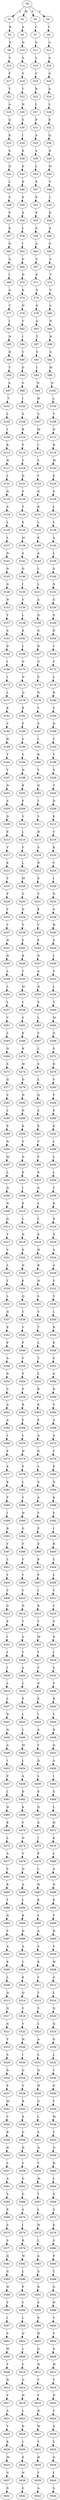strict digraph  {
	S0 -> S1 [ label = L ];
	S0 -> S2 [ label = M ];
	S0 -> S3 [ label = S ];
	S0 -> S4 [ label = V ];
	S1 -> S5 [ label = R ];
	S2 -> S6 [ label = A ];
	S3 -> S7 [ label = C ];
	S4 -> S8 [ label = V ];
	S5 -> S9 [ label = F ];
	S6 -> S10 [ label = N ];
	S7 -> S11 [ label = G ];
	S8 -> S12 [ label = S ];
	S9 -> S13 [ label = V ];
	S10 -> S14 [ label = A ];
	S11 -> S15 [ label = L ];
	S12 -> S16 [ label = A ];
	S13 -> S17 [ label = P ];
	S14 -> S18 [ label = S ];
	S15 -> S19 [ label = C ];
	S16 -> S20 [ label = A ];
	S17 -> S21 [ label = T ];
	S18 -> S22 [ label = T ];
	S19 -> S23 [ label = R ];
	S20 -> S24 [ label = A ];
	S21 -> S25 [ label = A ];
	S22 -> S26 [ label = N ];
	S23 -> S27 [ label = I ];
	S24 -> S28 [ label = L ];
	S25 -> S29 [ label = Q ];
	S26 -> S30 [ label = S ];
	S27 -> S31 [ label = P ];
	S28 -> S32 [ label = K ];
	S29 -> S33 [ label = K ];
	S30 -> S34 [ label = I ];
	S31 -> S35 [ label = A ];
	S32 -> S36 [ label = Q ];
	S33 -> S37 [ label = S ];
	S34 -> S38 [ label = K ];
	S35 -> S39 [ label = A ];
	S36 -> S40 [ label = D ];
	S37 -> S41 [ label = D ];
	S38 -> S42 [ label = D ];
	S39 -> S43 [ label = L ];
	S40 -> S44 [ label = M ];
	S41 -> S45 [ label = L ];
	S42 -> S46 [ label = K ];
	S43 -> S47 [ label = K ];
	S44 -> S48 [ label = V ];
	S45 -> S49 [ label = S ];
	S46 -> S50 [ label = E ];
	S47 -> S51 [ label = P ];
	S48 -> S52 [ label = L ];
	S49 -> S53 [ label = P ];
	S50 -> S54 [ label = E ];
	S51 -> S55 [ label = E ];
	S52 -> S56 [ label = D ];
	S53 -> S57 [ label = E ];
	S54 -> S58 [ label = L ];
	S55 -> S59 [ label = G ];
	S56 -> S60 [ label = A ];
	S57 -> S61 [ label = N ];
	S58 -> S62 [ label = I ];
	S59 -> S63 [ label = A ];
	S60 -> S64 [ label = G ];
	S61 -> S65 [ label = A ];
	S62 -> S66 [ label = G ];
	S63 -> S67 [ label = S ];
	S64 -> S68 [ label = A ];
	S65 -> S69 [ label = I ];
	S66 -> S70 [ label = D ];
	S67 -> S71 [ label = E ];
	S68 -> S72 [ label = T ];
	S69 -> S73 [ label = A ];
	S70 -> S74 [ label = K ];
	S71 -> S75 [ label = S ];
	S72 -> S76 [ label = V ];
	S73 -> S77 [ label = T ];
	S74 -> S78 [ label = N ];
	S75 -> S79 [ label = S ];
	S76 -> S80 [ label = L ];
	S77 -> S81 [ label = I ];
	S78 -> S82 [ label = V ];
	S79 -> S83 [ label = G ];
	S80 -> S84 [ label = N ];
	S81 -> S85 [ label = N ];
	S82 -> S86 [ label = I ];
	S83 -> S87 [ label = T ];
	S84 -> S88 [ label = H ];
	S85 -> S89 [ label = H ];
	S86 -> S90 [ label = V ];
	S87 -> S91 [ label = V ];
	S88 -> S92 [ label = S ];
	S89 -> S93 [ label = T ];
	S90 -> S94 [ label = D ];
	S91 -> S95 [ label = I ];
	S92 -> S96 [ label = M ];
	S93 -> S97 [ label = A ];
	S94 -> S98 [ label = S ];
	S95 -> S99 [ label = N ];
	S96 -> S100 [ label = N ];
	S97 -> S101 [ label = T ];
	S98 -> S102 [ label = I ];
	S99 -> S103 [ label = H ];
	S100 -> S104 [ label = L ];
	S101 -> S105 [ label = L ];
	S102 -> S106 [ label = S ];
	S103 -> S107 [ label = S ];
	S104 -> S108 [ label = V ];
	S105 -> S109 [ label = I ];
	S106 -> S110 [ label = R ];
	S107 -> S111 [ label = M ];
	S108 -> S112 [ label = Q ];
	S109 -> S113 [ label = R ];
	S110 -> S114 [ label = F ];
	S111 -> S115 [ label = I ];
	S112 -> S116 [ label = R ];
	S113 -> S117 [ label = H ];
	S114 -> S118 [ label = Y ];
	S115 -> S119 [ label = L ];
	S116 -> S120 [ label = M ];
	S117 -> S121 [ label = L ];
	S118 -> S122 [ label = N ];
	S119 -> S123 [ label = V ];
	S120 -> S124 [ label = E ];
	S121 -> S125 [ label = Q ];
	S122 -> S126 [ label = S ];
	S123 -> S127 [ label = Q ];
	S124 -> S128 [ label = S ];
	S125 -> S129 [ label = A ];
	S126 -> S130 [ label = T ];
	S127 -> S131 [ label = R ];
	S128 -> S132 [ label = L ];
	S129 -> S133 [ label = L ];
	S130 -> S134 [ label = E ];
	S131 -> S135 [ label = L ];
	S132 -> S136 [ label = L ];
	S133 -> S137 [ label = L ];
	S134 -> S138 [ label = M ];
	S135 -> S139 [ label = E ];
	S136 -> S140 [ label = A ];
	S137 -> S141 [ label = N ];
	S138 -> S142 [ label = S ];
	S139 -> S143 [ label = A ];
	S140 -> S144 [ label = L ];
	S141 -> S145 [ label = N ];
	S142 -> S146 [ label = D ];
	S143 -> S147 [ label = L ];
	S144 -> S148 [ label = G ];
	S145 -> S149 [ label = G ];
	S146 -> S150 [ label = I ];
	S147 -> S151 [ label = L ];
	S148 -> S152 [ label = N ];
	S149 -> S153 [ label = N ];
	S150 -> S154 [ label = V ];
	S151 -> S155 [ label = A ];
	S152 -> S156 [ label = G ];
	S153 -> S157 [ label = Y ];
	S154 -> S158 [ label = L ];
	S155 -> S159 [ label = Q ];
	S156 -> S160 [ label = S ];
	S157 -> S161 [ label = S ];
	S158 -> S162 [ label = K ];
	S159 -> S163 [ label = G ];
	S160 -> S164 [ label = D ];
	S161 -> S165 [ label = D ];
	S162 -> S166 [ label = L ];
	S163 -> S167 [ label = N ];
	S164 -> S168 [ label = V ];
	S165 -> S169 [ label = I ];
	S166 -> S170 [ label = G ];
	S167 -> S171 [ label = G ];
	S168 -> S172 [ label = T ];
	S169 -> S173 [ label = I ];
	S170 -> S174 [ label = N ];
	S171 -> S175 [ label = S ];
	S172 -> S176 [ label = L ];
	S173 -> S177 [ label = L ];
	S174 -> S178 [ label = Q ];
	S175 -> S179 [ label = D ];
	S176 -> S180 [ label = R ];
	S177 -> S181 [ label = K ];
	S178 -> S182 [ label = R ];
	S179 -> S183 [ label = V ];
	S180 -> S184 [ label = V ];
	S181 -> S185 [ label = V ];
	S182 -> S186 [ label = F ];
	S183 -> S187 [ label = S ];
	S184 -> S188 [ label = Q ];
	S185 -> S189 [ label = H ];
	S186 -> S190 [ label = S ];
	S187 -> S191 [ label = L ];
	S188 -> S192 [ label = T ];
	S189 -> S193 [ label = T ];
	S190 -> S194 [ label = S ];
	S191 -> S195 [ label = R ];
	S192 -> S196 [ label = V ];
	S193 -> S197 [ label = T ];
	S194 -> S198 [ label = H ];
	S195 -> S199 [ label = V ];
	S196 -> S200 [ label = S ];
	S197 -> S201 [ label = N ];
	S198 -> S202 [ label = R ];
	S199 -> S203 [ label = Q ];
	S200 -> S204 [ label = T ];
	S201 -> S205 [ label = S ];
	S202 -> S206 [ label = F ];
	S203 -> S207 [ label = T ];
	S204 -> S208 [ label = D ];
	S205 -> S209 [ label = D ];
	S206 -> S210 [ label = V ];
	S207 -> S211 [ label = V ];
	S208 -> S212 [ label = E ];
	S209 -> S213 [ label = E ];
	S210 -> S214 [ label = L ];
	S211 -> S215 [ label = H ];
	S212 -> S216 [ label = V ];
	S213 -> S217 [ label = V ];
	S214 -> S218 [ label = V ];
	S215 -> S219 [ label = S ];
	S216 -> S220 [ label = K ];
	S217 -> S221 [ label = K ];
	S218 -> S222 [ label = L ];
	S219 -> S223 [ label = D ];
	S220 -> S224 [ label = V ];
	S221 -> S225 [ label = V ];
	S222 -> S226 [ label = M ];
	S223 -> S227 [ label = E ];
	S224 -> S228 [ label = I ];
	S225 -> S229 [ label = F ];
	S226 -> S230 [ label = S ];
	S227 -> S231 [ label = V ];
	S228 -> S232 [ label = Q ];
	S229 -> S233 [ label = Y ];
	S230 -> S234 [ label = D ];
	S231 -> S235 [ label = K ];
	S232 -> S236 [ label = A ];
	S233 -> S237 [ label = T ];
	S234 -> S238 [ label = V ];
	S235 -> S239 [ label = V ];
	S236 -> S240 [ label = H ];
	S237 -> S241 [ label = H ];
	S238 -> S242 [ label = F ];
	S239 -> S243 [ label = F ];
	S240 -> S244 [ label = S ];
	S241 -> S245 [ label = H ];
	S242 -> S246 [ label = R ];
	S243 -> S247 [ label = Q ];
	S244 -> S248 [ label = L ];
	S245 -> S249 [ label = L ];
	S246 -> S250 [ label = T ];
	S247 -> S251 [ label = A ];
	S248 -> S252 [ label = V ];
	S249 -> S253 [ label = L ];
	S250 -> S254 [ label = M ];
	S251 -> S255 [ label = H ];
	S252 -> S256 [ label = L ];
	S253 -> S257 [ label = L ];
	S254 -> S258 [ label = C ];
	S255 -> S259 [ label = S ];
	S256 -> S260 [ label = T ];
	S257 -> S261 [ label = V ];
	S258 -> S262 [ label = S ];
	S259 -> S263 [ label = L ];
	S260 -> S264 [ label = M ];
	S261 -> S265 [ label = L ];
	S262 -> S266 [ label = K ];
	S263 -> S267 [ label = V ];
	S264 -> S268 [ label = Q ];
	S265 -> S269 [ label = Q ];
	S266 -> S270 [ label = R ];
	S267 -> S271 [ label = L ];
	S268 -> S272 [ label = S ];
	S269 -> S273 [ label = S ];
	S270 -> S274 [ label = W ];
	S271 -> S275 [ label = S ];
	S272 -> S276 [ label = D ];
	S273 -> S277 [ label = Q ];
	S274 -> S278 [ label = D ];
	S275 -> S279 [ label = L ];
	S276 -> S280 [ label = V ];
	S277 -> S281 [ label = V ];
	S278 -> S282 [ label = N ];
	S279 -> S283 [ label = Q ];
	S280 -> S284 [ label = F ];
	S281 -> S285 [ label = L ];
	S282 -> S286 [ label = N ];
	S283 -> S287 [ label = S ];
	S284 -> S288 [ label = E ];
	S285 -> S289 [ label = E ];
	S286 -> S290 [ label = K ];
	S287 -> S291 [ label = E ];
	S288 -> S292 [ label = E ];
	S289 -> S293 [ label = N ];
	S290 -> S294 [ label = V ];
	S291 -> S295 [ label = V ];
	S292 -> S296 [ label = L ];
	S293 -> S297 [ label = M ];
	S294 -> S298 [ label = N ];
	S295 -> S299 [ label = F ];
	S296 -> S300 [ label = L ];
	S297 -> S301 [ label = L ];
	S298 -> S302 [ label = E ];
	S299 -> S303 [ label = E ];
	S300 -> S304 [ label = L ];
	S301 -> S305 [ label = Q ];
	S302 -> S306 [ label = I ];
	S303 -> S307 [ label = G ];
	S304 -> S308 [ label = T ];
	S305 -> S309 [ label = N ];
	S306 -> S310 [ label = E ];
	S307 -> S311 [ label = L ];
	S308 -> S312 [ label = R ];
	S309 -> S313 [ label = Q ];
	S310 -> S314 [ label = L ];
	S311 -> S315 [ label = L ];
	S312 -> S316 [ label = N ];
	S313 -> S317 [ label = T ];
	S314 -> S318 [ label = N ];
	S315 -> S319 [ label = E ];
	S316 -> S320 [ label = S ];
	S317 -> S321 [ label = V ];
	S318 -> S322 [ label = E ];
	S319 -> S323 [ label = H ];
	S320 -> S324 [ label = S ];
	S321 -> S325 [ label = L ];
	S322 -> S326 [ label = N ];
	S323 -> S327 [ label = R ];
	S324 -> S328 [ label = A ];
	S325 -> S329 [ label = T ];
	S326 -> S330 [ label = E ];
	S327 -> S331 [ label = N ];
	S328 -> S332 [ label = V ];
	S329 -> S333 [ label = L ];
	S330 -> S334 [ label = Q ];
	S331 -> S335 [ label = S ];
	S332 -> S336 [ label = V ];
	S333 -> S337 [ label = Q ];
	S334 -> S338 [ label = C ];
	S335 -> S339 [ label = S ];
	S336 -> S340 [ label = L ];
	S337 -> S341 [ label = E ];
	S338 -> S342 [ label = V ];
	S339 -> S343 [ label = T ];
	S340 -> S344 [ label = R ];
	S341 -> S345 [ label = P ];
	S342 -> S346 [ label = P ];
	S343 -> S347 [ label = L ];
	S344 -> S348 [ label = E ];
	S345 -> S349 [ label = A ];
	S346 -> S350 [ label = V ];
	S347 -> S351 [ label = T ];
	S348 -> S352 [ label = S ];
	S349 -> S353 [ label = D ];
	S350 -> S354 [ label = F ];
	S351 -> S355 [ label = L ];
	S352 -> S356 [ label = A ];
	S353 -> S357 [ label = C ];
	S354 -> S358 [ label = P ];
	S355 -> S359 [ label = R ];
	S356 -> S360 [ label = D ];
	S357 -> S361 [ label = A ];
	S358 -> S362 [ label = R ];
	S359 -> S363 [ label = E ];
	S360 -> S364 [ label = C ];
	S361 -> S365 [ label = A ];
	S362 -> S366 [ label = F ];
	S363 -> S367 [ label = P ];
	S364 -> S368 [ label = A ];
	S365 -> S369 [ label = L ];
	S366 -> S370 [ label = L ];
	S367 -> S371 [ label = A ];
	S368 -> S372 [ label = A ];
	S369 -> S373 [ label = F ];
	S370 -> S374 [ label = H ];
	S371 -> S375 [ label = D ];
	S372 -> S376 [ label = V ];
	S373 -> S377 [ label = E ];
	S374 -> S378 [ label = F ];
	S375 -> S379 [ label = C ];
	S376 -> S380 [ label = F ];
	S377 -> S381 [ label = K ];
	S378 -> S382 [ label = L ];
	S379 -> S383 [ label = A ];
	S380 -> S384 [ label = D ];
	S381 -> S385 [ label = F ];
	S382 -> S386 [ label = Y ];
	S383 -> S387 [ label = A ];
	S384 -> S388 [ label = K ];
	S385 -> S389 [ label = I ];
	S386 -> S390 [ label = H ];
	S387 -> S391 [ label = V ];
	S388 -> S392 [ label = F ];
	S389 -> S393 [ label = R ];
	S390 -> S394 [ label = G ];
	S391 -> S395 [ label = F ];
	S392 -> S396 [ label = I ];
	S393 -> S397 [ label = Y ];
	S394 -> S398 [ label = T ];
	S395 -> S399 [ label = E ];
	S396 -> S400 [ label = R ];
	S397 -> S401 [ label = L ];
	S398 -> S402 [ label = V ];
	S399 -> S403 [ label = K ];
	S400 -> S404 [ label = Y ];
	S401 -> S405 [ label = Y ];
	S402 -> S406 [ label = Y ];
	S403 -> S407 [ label = F ];
	S404 -> S408 [ label = L ];
	S405 -> S409 [ label = C ];
	S406 -> S410 [ label = V ];
	S407 -> S411 [ label = I ];
	S408 -> S412 [ label = Y ];
	S409 -> S413 [ label = G ];
	S410 -> S414 [ label = N ];
	S411 -> S415 [ label = R ];
	S412 -> S416 [ label = C ];
	S413 -> S417 [ label = E ];
	S414 -> S418 [ label = T ];
	S415 -> S419 [ label = Y ];
	S416 -> S420 [ label = G ];
	S417 -> S421 [ label = I ];
	S418 -> S422 [ label = S ];
	S419 -> S423 [ label = M ];
	S420 -> S424 [ label = D ];
	S421 -> S425 [ label = I ];
	S422 -> S426 [ label = T ];
	S423 -> S427 [ label = Y ];
	S424 -> S428 [ label = I ];
	S425 -> S429 [ label = I ];
	S426 -> S430 [ label = A ];
	S427 -> S431 [ label = C ];
	S428 -> S432 [ label = S ];
	S429 -> S433 [ label = L ];
	S430 -> S434 [ label = L ];
	S431 -> S435 [ label = G ];
	S432 -> S436 [ label = V ];
	S433 -> S437 [ label = L ];
	S434 -> S438 [ label = P ];
	S435 -> S439 [ label = E ];
	S436 -> S440 [ label = R ];
	S437 -> S441 [ label = D ];
	S438 -> S442 [ label = L ];
	S439 -> S443 [ label = I ];
	S440 -> S444 [ label = L ];
	S441 -> S445 [ label = Q ];
	S442 -> S446 [ label = L ];
	S443 -> S447 [ label = A ];
	S444 -> S448 [ label = D ];
	S445 -> S449 [ label = A ];
	S446 -> S450 [ label = M ];
	S447 -> S451 [ label = V ];
	S448 -> S452 [ label = Q ];
	S449 -> S453 [ label = I ];
	S450 -> S454 [ label = L ];
	S451 -> S455 [ label = Q ];
	S452 -> S456 [ label = A ];
	S453 -> S457 [ label = P ];
	S454 -> S458 [ label = A ];
	S455 -> S459 [ label = L ];
	S456 -> S460 [ label = I ];
	S457 -> S461 [ label = L ];
	S458 -> S462 [ label = D ];
	S459 -> S463 [ label = E ];
	S460 -> S464 [ label = S ];
	S461 -> S465 [ label = H ];
	S462 -> S466 [ label = K ];
	S463 -> S467 [ label = Q ];
	S464 -> S468 [ label = L ];
	S465 -> S469 [ label = K ];
	S466 -> S470 [ label = Y ];
	S467 -> S471 [ label = A ];
	S468 -> S472 [ label = H ];
	S469 -> S473 [ label = L ];
	S470 -> S474 [ label = N ];
	S471 -> S475 [ label = I ];
	S472 -> S476 [ label = K ];
	S473 -> S477 [ label = A ];
	S474 -> S478 [ label = V ];
	S475 -> S479 [ label = P ];
	S476 -> S480 [ label = L ];
	S477 -> S481 [ label = S ];
	S478 -> S482 [ label = Q ];
	S479 -> S483 [ label = L ];
	S480 -> S484 [ label = A ];
	S481 -> S485 [ label = K ];
	S482 -> S486 [ label = A ];
	S483 -> S487 [ label = H ];
	S484 -> S488 [ label = N ];
	S485 -> S489 [ label = Y ];
	S486 -> S490 [ label = L ];
	S487 -> S491 [ label = K ];
	S488 -> S492 [ label = K ];
	S489 -> S493 [ label = Q ];
	S490 -> S494 [ label = K ];
	S491 -> S495 [ label = L ];
	S492 -> S496 [ label = Y ];
	S493 -> S497 [ label = V ];
	S494 -> S498 [ label = Q ];
	S495 -> S499 [ label = A ];
	S496 -> S500 [ label = H ];
	S497 -> S501 [ label = A ];
	S498 -> S502 [ label = A ];
	S499 -> S503 [ label = S ];
	S500 -> S504 [ label = V ];
	S501 -> S505 [ label = E ];
	S502 -> S506 [ label = C ];
	S503 -> S507 [ label = K ];
	S504 -> S508 [ label = W ];
	S505 -> S509 [ label = L ];
	S506 -> S510 [ label = E ];
	S507 -> S511 [ label = Y ];
	S508 -> S512 [ label = G ];
	S509 -> S513 [ label = Q ];
	S510 -> S514 [ label = Q ];
	S511 -> S515 [ label = T ];
	S512 -> S516 [ label = L ];
	S513 -> S517 [ label = Q ];
	S514 -> S518 [ label = Y ];
	S515 -> S519 [ label = V ];
	S516 -> S520 [ label = Q ];
	S517 -> S521 [ label = G ];
	S518 -> S522 [ label = V ];
	S519 -> S523 [ label = L ];
	S520 -> S524 [ label = Q ];
	S521 -> S525 [ label = V ];
	S522 -> S526 [ label = H ];
	S523 -> S527 [ label = A ];
	S524 -> S528 [ label = G ];
	S525 -> S529 [ label = S ];
	S526 -> S530 [ label = I ];
	S527 -> S531 [ label = L ];
	S528 -> S532 [ label = L ];
	S529 -> S533 [ label = D ];
	S530 -> S534 [ label = Q ];
	S531 -> S535 [ label = Q ];
	S532 -> S536 [ label = T ];
	S533 -> S537 [ label = F ];
	S534 -> S538 [ label = V ];
	S535 -> S539 [ label = H ];
	S536 -> S540 [ label = Q ];
	S537 -> S541 [ label = M ];
	S538 -> S542 [ label = R ];
	S539 -> S543 [ label = G ];
	S540 -> S544 [ label = Y ];
	S541 -> S545 [ label = V ];
	S542 -> S546 [ label = E ];
	S543 -> S547 [ label = L ];
	S544 -> S548 [ label = M ];
	S545 -> S549 [ label = R ];
	S546 -> S550 [ label = G ];
	S547 -> S551 [ label = S ];
	S548 -> S552 [ label = T ];
	S549 -> S553 [ label = H ];
	S550 -> S554 [ label = N ];
	S551 -> S555 [ label = Q ];
	S552 -> S556 [ label = Q ];
	S553 -> S557 [ label = L ];
	S554 -> S558 [ label = V ];
	S555 -> S559 [ label = Y ];
	S556 -> S560 [ label = H ];
	S557 -> S561 [ label = A ];
	S558 -> S562 [ label = G ];
	S559 -> S563 [ label = M ];
	S560 -> S564 [ label = L ];
	S561 -> S565 [ label = S ];
	S562 -> S566 [ label = G ];
	S563 -> S567 [ label = T ];
	S564 -> S568 [ label = S ];
	S565 -> S569 [ label = E ];
	S566 -> S570 [ label = A ];
	S567 -> S571 [ label = L ];
	S568 -> S572 [ label = S ];
	S569 -> S573 [ label = S ];
	S570 -> S574 [ label = I ];
	S571 -> S575 [ label = H ];
	S572 -> S576 [ label = E ];
	S573 -> S577 [ label = S ];
	S574 -> S578 [ label = R ];
	S575 -> S579 [ label = L ];
	S576 -> S580 [ label = S ];
	S577 -> S581 [ label = Q ];
	S578 -> S582 [ label = W ];
	S579 -> S583 [ label = A ];
	S580 -> S584 [ label = P ];
	S581 -> S585 [ label = G ];
	S582 -> S586 [ label = L ];
	S583 -> S587 [ label = S ];
	S584 -> S588 [ label = T ];
	S585 -> S589 [ label = H ];
	S586 -> S590 [ label = P ];
	S587 -> S591 [ label = D ];
	S588 -> S592 [ label = G ];
	S589 -> S593 [ label = V ];
	S590 -> S594 [ label = Y ];
	S591 -> S595 [ label = S ];
	S592 -> S596 [ label = H ];
	S593 -> S597 [ label = I ];
	S594 -> S598 [ label = L ];
	S595 -> S599 [ label = P ];
	S596 -> S600 [ label = V ];
	S597 -> S601 [ label = S ];
	S598 -> S602 [ label = Q ];
	S599 -> S603 [ label = H ];
	S600 -> S604 [ label = V ];
	S601 -> S605 [ label = W ];
	S602 -> S606 [ label = L ];
	S603 -> S607 [ label = G ];
	S604 -> S608 [ label = G ];
	S605 -> S609 [ label = Y ];
	S606 -> S610 [ label = C ];
	S607 -> S611 [ label = H ];
	S608 -> S612 [ label = W ];
	S609 -> S613 [ label = H ];
	S610 -> S614 [ label = G ];
	S611 -> S615 [ label = V ];
	S612 -> S616 [ label = Y ];
	S613 -> S617 [ label = Y ];
	S614 -> S618 [ label = H ];
	S615 -> S619 [ label = V ];
	S616 -> S620 [ label = N ];
	S617 -> S621 [ label = A ];
	S618 -> S622 [ label = L ];
	S619 -> S623 [ label = N ];
	S620 -> S624 [ label = Y ];
	S621 -> S625 [ label = V ];
	S622 -> S626 [ label = D ];
	S623 -> S627 [ label = W ];
	S624 -> S628 [ label = A ];
	S625 -> S629 [ label = K ];
	S626 -> S630 [ label = L ];
	S627 -> S631 [ label = Y ];
	S628 -> S632 [ label = L ];
	S629 -> S633 [ label = M ];
	S630 -> S634 [ label = E ];
	S631 -> S635 [ label = H ];
	S632 -> S636 [ label = Q ];
	S633 -> S637 [ label = G ];
	S634 -> S638 [ label = N ];
	S635 -> S639 [ label = Y ];
	S636 -> S640 [ label = I ];
	S637 -> S641 [ label = D ];
	S638 -> S642 [ label = S ];
	S639 -> S643 [ label = A ];
	S640 -> S644 [ label = G ];
}
